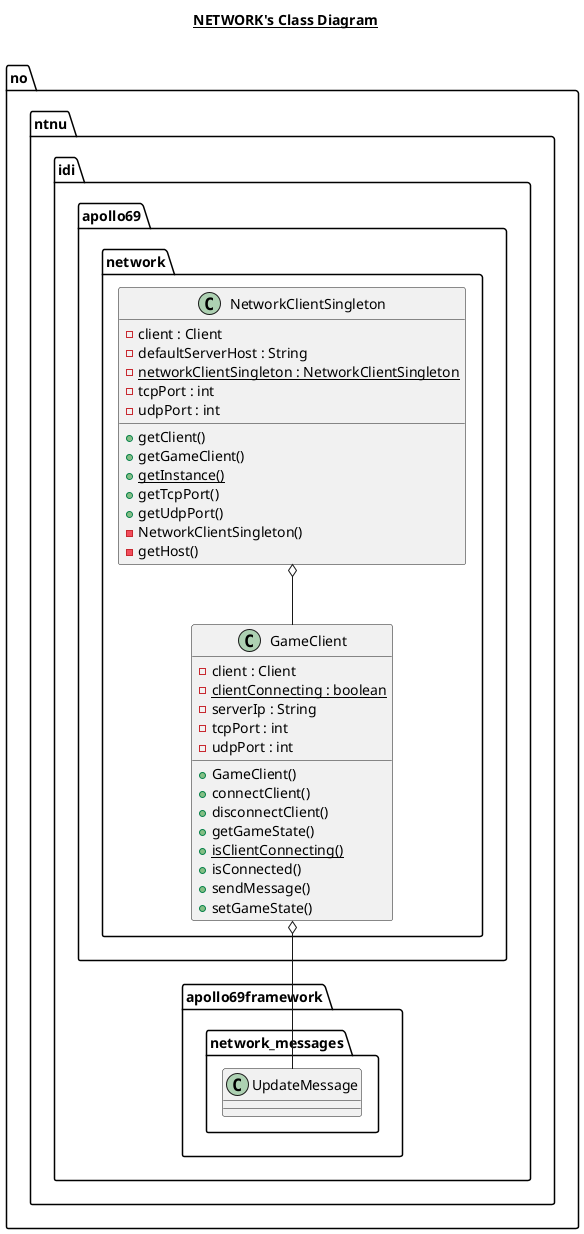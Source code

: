 @startuml

title __NETWORK's Class Diagram__\n

      class no.ntnu.idi.apollo69.network.GameClient {
          - client : Client
          {static} - clientConnecting : boolean
          - serverIp : String
          - tcpPort : int
          - udpPort : int
          + GameClient()
          + connectClient()
          + disconnectClient()
          + getGameState()
          {static} + isClientConnecting()
          + isConnected()
          + sendMessage()
          + setGameState()
      }
      class no.ntnu.idi.apollo69.network.NetworkClientSingleton {
          - client : Client
          - defaultServerHost : String
          {static} - networkClientSingleton : NetworkClientSingleton
          - tcpPort : int
          - udpPort : int
          + getClient()
          + getGameClient()
          {static} + getInstance()
          + getTcpPort()
          + getUdpPort()
          - NetworkClientSingleton()
          - getHost()
      }

  no.ntnu.idi.apollo69.network.GameClient o-- no.ntnu.idi.apollo69framework.network_messages.UpdateMessage
  no.ntnu.idi.apollo69.network.NetworkClientSingleton o-- no.ntnu.idi.apollo69.network.GameClient

@enduml
